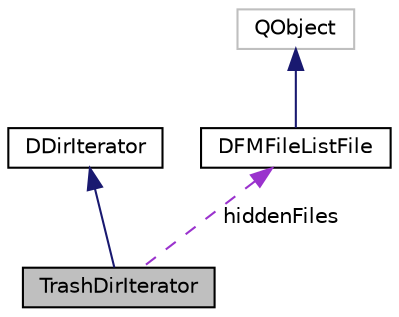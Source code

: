 digraph "TrashDirIterator"
{
  edge [fontname="Helvetica",fontsize="10",labelfontname="Helvetica",labelfontsize="10"];
  node [fontname="Helvetica",fontsize="10",shape=record];
  Node2 [label="TrashDirIterator",height=0.2,width=0.4,color="black", fillcolor="grey75", style="filled", fontcolor="black"];
  Node3 -> Node2 [dir="back",color="midnightblue",fontsize="10",style="solid",fontname="Helvetica"];
  Node3 [label="DDirIterator",height=0.2,width=0.4,color="black", fillcolor="white", style="filled",URL="$class_d_dir_iterator.html"];
  Node4 -> Node2 [dir="back",color="darkorchid3",fontsize="10",style="dashed",label=" hiddenFiles" ,fontname="Helvetica"];
  Node4 [label="DFMFileListFile",height=0.2,width=0.4,color="black", fillcolor="white", style="filled",URL="$class_d_f_m_file_list_file.html"];
  Node5 -> Node4 [dir="back",color="midnightblue",fontsize="10",style="solid",fontname="Helvetica"];
  Node5 [label="QObject",height=0.2,width=0.4,color="grey75", fillcolor="white", style="filled"];
}

